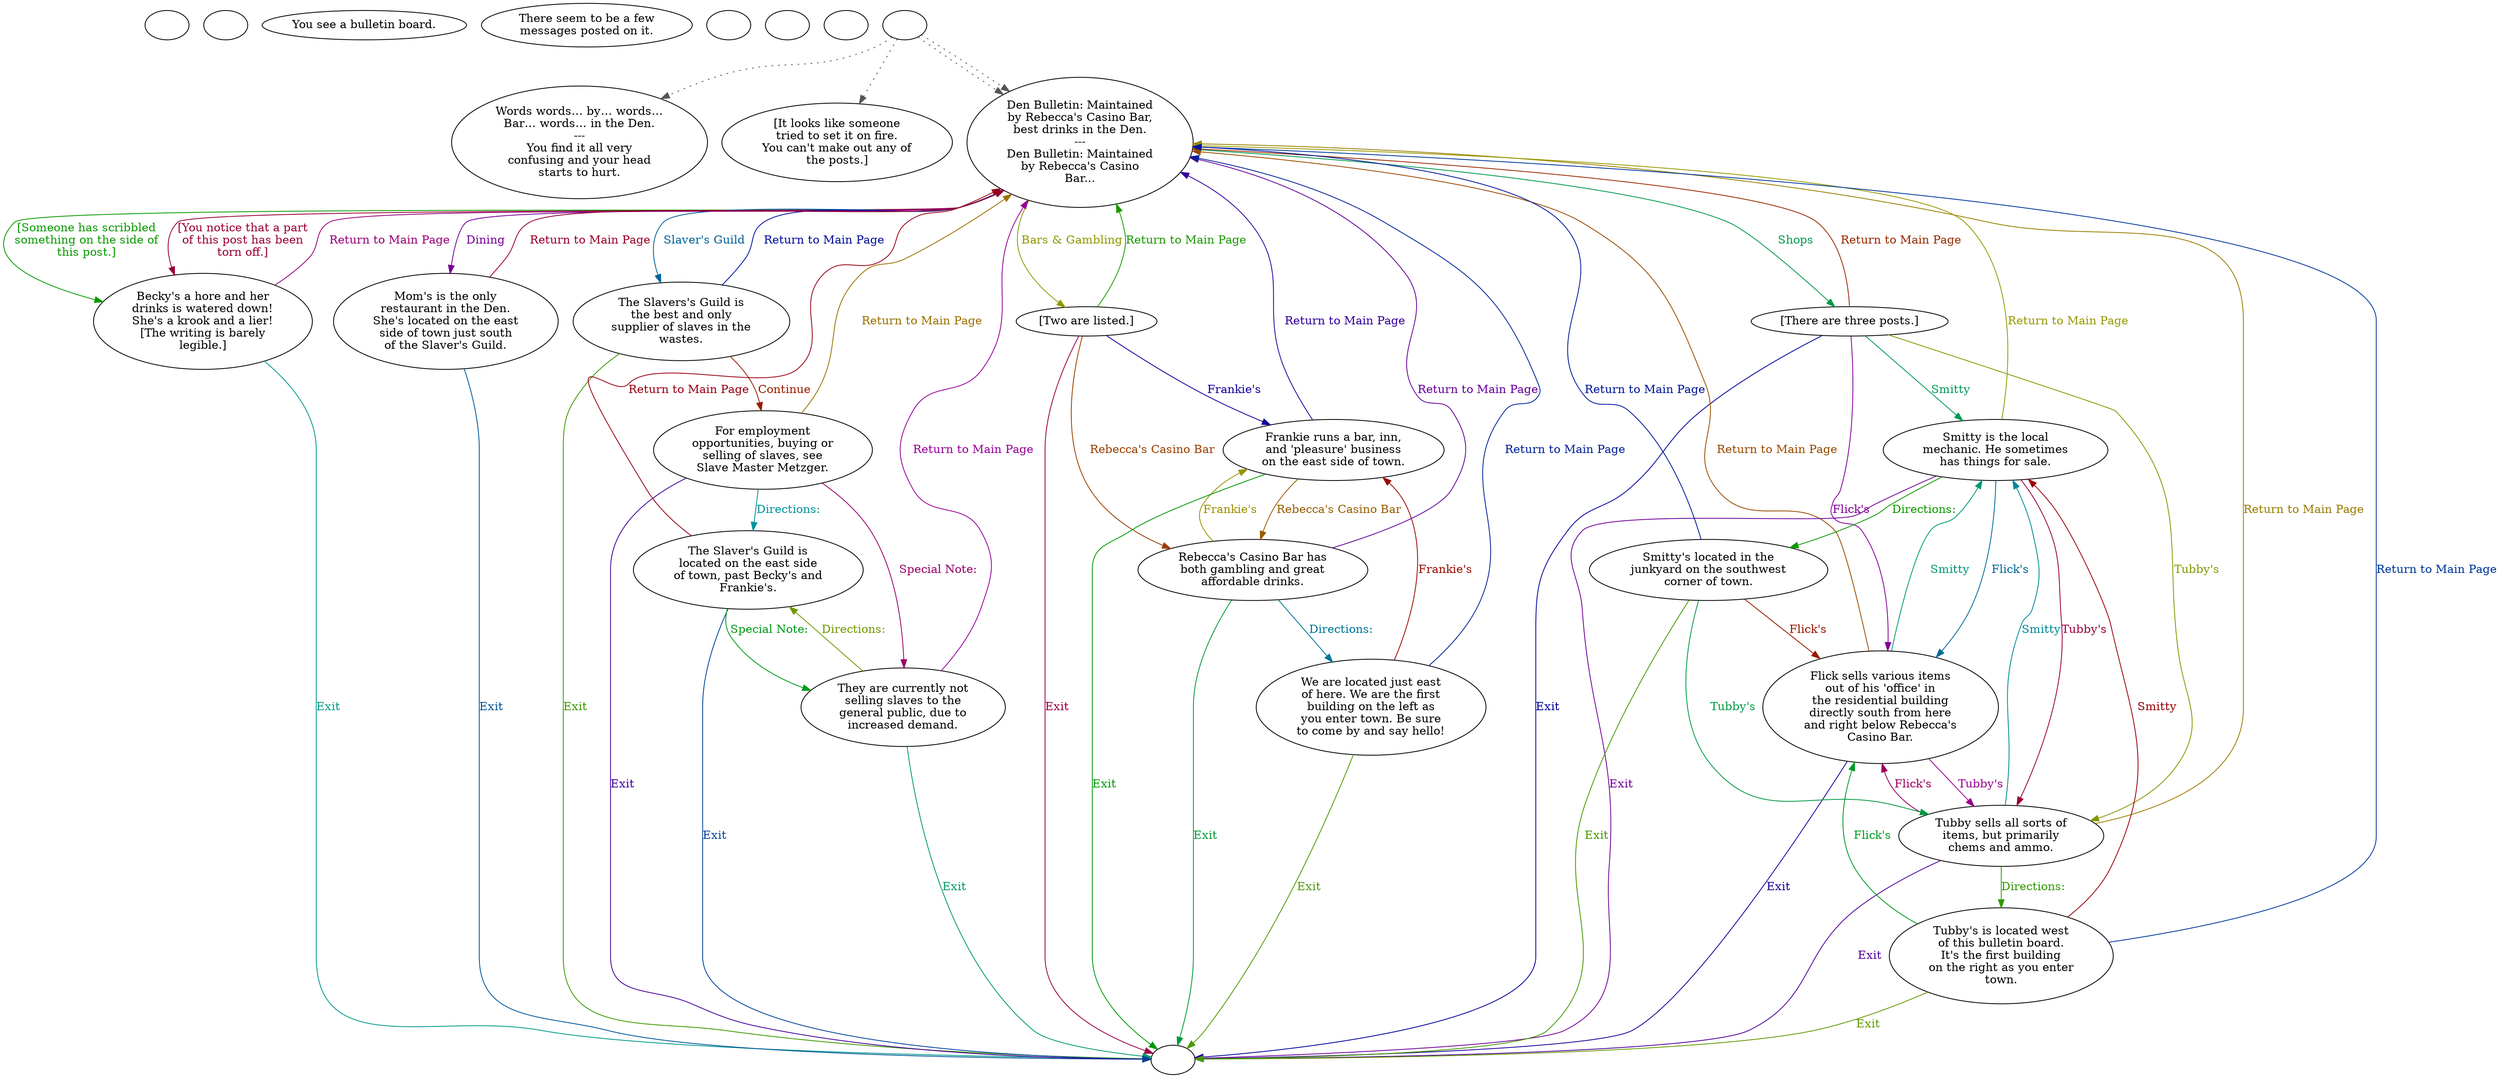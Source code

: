 digraph diBulBrd {
  "checkPartyMembersNearDoor" [style=filled       fillcolor="#FFFFFF"       color="#000000"]
  "checkPartyMembersNearDoor" [label=""]
  "start" [style=filled       fillcolor="#FFFFFF"       color="#000000"]
  "start" [label=""]
  "look_at_p_proc" [style=filled       fillcolor="#FFFFFF"       color="#000000"]
  "look_at_p_proc" [label="You see a bulletin board."]
  "description_p_proc" [style=filled       fillcolor="#FFFFFF"       color="#000000"]
  "description_p_proc" [label="There seem to be a few\nmessages posted on it."]
  "map_enter_p_proc" [style=filled       fillcolor="#FFFFFF"       color="#000000"]
  "map_enter_p_proc" [label=""]
  "map_exit_p_proc" [style=filled       fillcolor="#FFFFFF"       color="#000000"]
  "map_exit_p_proc" [label=""]
  "timed_event_p_proc" [style=filled       fillcolor="#FFFFFF"       color="#000000"]
  "timed_event_p_proc" [label=""]
  "use_p_proc" [style=filled       fillcolor="#FFFFFF"       color="#000000"]
  "use_p_proc" -> "Node010" [style=dotted color="#555555"]
  "use_p_proc" -> "Node013" [style=dotted color="#555555"]
  "use_p_proc" -> "Node001" [style=dotted color="#555555"]
  "use_p_proc" -> "Node001" [style=dotted color="#555555"]
  "use_p_proc" [label=""]
  "Node999" [style=filled       fillcolor="#FFFFFF"       color="#000000"]
  "Node999" [label=""]
  "Node001" [style=filled       fillcolor="#FFFFFF"       color="#000000"]
  "Node001" [label="Den Bulletin: Maintained\nby Rebecca's Casino Bar,\nbest drinks in the Den.\n---\nDen Bulletin: Maintained\nby Rebecca's Casino\nBar..."]
  "Node001" -> "Node009" [label="[Someone has scribbled\nsomething on the side of\nthis post.]" color="#089900" fontcolor="#089900"]
  "Node001" -> "Node009" [label="[You notice that a part\nof this post has been\ntorn off.]" color="#990035" fontcolor="#990035"]
  "Node001" -> "Node002" [label="Slaver's Guild" color="#006199" fontcolor="#006199"]
  "Node001" -> "Node006" [label="Bars & Gambling" color="#8E9900" fontcolor="#8E9900"]
  "Node001" -> "Node012" [label="Dining" color="#770099" fontcolor="#770099"]
  "Node001" -> "Node014" [label="Shops" color="#00994B" fontcolor="#00994B"]
  "Node002" [style=filled       fillcolor="#FFFFFF"       color="#000000"]
  "Node002" [label="The Slavers's Guild is\nthe best and only\nsupplier of slaves in the\nwastes."]
  "Node002" -> "Node003" [label="Continue" color="#991E00" fontcolor="#991E00"]
  "Node002" -> "Node001" [label="Return to Main Page" color="#000F99" fontcolor="#000F99"]
  "Node002" -> "Node999" [label="Exit" color="#3B9900" fontcolor="#3B9900"]
  "Node003" [style=filled       fillcolor="#FFFFFF"       color="#000000"]
  "Node003" [label="For employment\nopportunities, buying or\nselling of slaves, see\nSlave Master Metzger."]
  "Node003" -> "Node005" [label="Special Note:" color="#990068" fontcolor="#990068"]
  "Node003" -> "Node004" [label="Directions:" color="#009499" fontcolor="#009499"]
  "Node003" -> "Node001" [label="Return to Main Page" color="#997100" fontcolor="#997100"]
  "Node003" -> "Node999" [label="Exit" color="#440099" fontcolor="#440099"]
  "Node004" [style=filled       fillcolor="#FFFFFF"       color="#000000"]
  "Node004" [label="The Slaver's Guild is\nlocated on the east side\nof town, past Becky's and\nFrankie's."]
  "Node004" -> "Node005" [label="Special Note:" color="#009918" fontcolor="#009918"]
  "Node004" -> "Node001" [label="Return to Main Page" color="#990015" fontcolor="#990015"]
  "Node004" -> "Node999" [label="Exit" color="#004299" fontcolor="#004299"]
  "Node005" [style=filled       fillcolor="#FFFFFF"       color="#000000"]
  "Node005" [label="They are currently not\nselling slaves to the\ngeneral public, due to\nincreased demand."]
  "Node005" -> "Node004" [label="Directions:" color="#6E9900" fontcolor="#6E9900"]
  "Node005" -> "Node001" [label="Return to Main Page" color="#970099" fontcolor="#970099"]
  "Node005" -> "Node999" [label="Exit" color="#00996A" fontcolor="#00996A"]
  "Node006" [style=filled       fillcolor="#FFFFFF"       color="#000000"]
  "Node006" [label="[Two are listed.]"]
  "Node006" -> "Node007" [label="Rebecca's Casino Bar" color="#993E00" fontcolor="#993E00"]
  "Node006" -> "Node011" [label="Frankie's" color="#110099" fontcolor="#110099"]
  "Node006" -> "Node001" [label="Return to Main Page" color="#1C9900" fontcolor="#1C9900"]
  "Node006" -> "Node999" [label="Exit" color="#990048" fontcolor="#990048"]
  "Node007" [style=filled       fillcolor="#FFFFFF"       color="#000000"]
  "Node007" [label="Rebecca's Casino Bar has\nboth gambling and great\naffordable drinks."]
  "Node007" -> "Node008" [label="Directions:" color="#007599" fontcolor="#007599"]
  "Node007" -> "Node011" [label="Frankie's" color="#999000" fontcolor="#999000"]
  "Node007" -> "Node001" [label="Return to Main Page" color="#640099" fontcolor="#640099"]
  "Node007" -> "Node999" [label="Exit" color="#009937" fontcolor="#009937"]
  "Node008" [style=filled       fillcolor="#FFFFFF"       color="#000000"]
  "Node008" [label="We are located just east\nof here. We are the first\nbuilding on the left as\nyou enter town. Be sure\nto come by and say hello!"]
  "Node008" -> "Node011" [label="Frankie's" color="#990B00" fontcolor="#990B00"]
  "Node008" -> "Node001" [label="Return to Main Page" color="#002299" fontcolor="#002299"]
  "Node008" -> "Node999" [label="Exit" color="#4F9900" fontcolor="#4F9900"]
  "Node009" [style=filled       fillcolor="#FFFFFF"       color="#000000"]
  "Node009" [label="Becky's a hore and her\ndrinks is watered down!\nShe's a krook and a lier!\n[The writing is barely\nlegible.]"]
  "Node009" -> "Node001" [label="Return to Main Page" color="#99007B" fontcolor="#99007B"]
  "Node009" -> "Node999" [label="Exit" color="#00998A" fontcolor="#00998A"]
  "Node010" [style=filled       fillcolor="#FFFFFF"       color="#000000"]
  "Node010" [label="Words words… by… words…\nBar… words… in the Den.\n---\nYou find it all very\nconfusing and your head\nstarts to hurt."]
  "Node011" [style=filled       fillcolor="#FFFFFF"       color="#000000"]
  "Node011" [label="Frankie runs a bar, inn,\nand 'pleasure' business\non the east side of town."]
  "Node011" -> "Node007" [label="Rebecca's Casino Bar" color="#995D00" fontcolor="#995D00"]
  "Node011" -> "Node001" [label="Return to Main Page" color="#310099" fontcolor="#310099"]
  "Node011" -> "Node999" [label="Exit" color="#009904" fontcolor="#009904"]
  "Node012" [style=filled       fillcolor="#FFFFFF"       color="#000000"]
  "Node012" [label="Mom's is the only\nrestaurant in the Den.\nShe's located on the east\nside of town just south\nof the Slaver's Guild."]
  "Node012" -> "Node001" [label="Return to Main Page" color="#990029" fontcolor="#990029"]
  "Node012" -> "Node999" [label="Exit" color="#005599" fontcolor="#005599"]
  "Node013" [style=filled       fillcolor="#FFFFFF"       color="#000000"]
  "Node013" [label="[It looks like someone\ntried to set it on fire.\nYou can't make out any of\nthe posts.]"]
  "Node014" [style=filled       fillcolor="#FFFFFF"       color="#000000"]
  "Node014" [label="[There are three posts.]"]
  "Node014" -> "Node015" [label="Tubby's" color="#829900" fontcolor="#829900"]
  "Node014" -> "Node017" [label="Flick's" color="#830099" fontcolor="#830099"]
  "Node014" -> "Node018" [label="Smitty" color="#009957" fontcolor="#009957"]
  "Node014" -> "Node001" [label="Return to Main Page" color="#992A00" fontcolor="#992A00"]
  "Node014" -> "Node999" [label="Exit" color="#000299" fontcolor="#000299"]
  "Node015" [style=filled       fillcolor="#FFFFFF"       color="#000000"]
  "Node015" [label="Tubby sells all sorts of\nitems, but primarily\nchems and ammo."]
  "Node015" -> "Node016" [label="Directions:" color="#2F9900" fontcolor="#2F9900"]
  "Node015" -> "Node017" [label="Flick's" color="#99005C" fontcolor="#99005C"]
  "Node015" -> "Node018" [label="Smitty" color="#008899" fontcolor="#008899"]
  "Node015" -> "Node001" [label="Return to Main Page" color="#997D00" fontcolor="#997D00"]
  "Node015" -> "Node999" [label="Exit" color="#500099" fontcolor="#500099"]
  "Node016" [style=filled       fillcolor="#FFFFFF"       color="#000000"]
  "Node016" [label="Tubby's is located west\nof this bulletin board.\nIt's the first building\non the right as you enter\ntown."]
  "Node016" -> "Node017" [label="Flick's" color="#009924" fontcolor="#009924"]
  "Node016" -> "Node018" [label="Smitty" color="#990009" fontcolor="#990009"]
  "Node016" -> "Node001" [label="Return to Main Page" color="#003699" fontcolor="#003699"]
  "Node016" -> "Node999" [label="Exit" color="#629900" fontcolor="#629900"]
  "Node017" [style=filled       fillcolor="#FFFFFF"       color="#000000"]
  "Node017" [label="Flick sells various items\nout of his 'office' in\nthe residential building\ndirectly south from here\nand right below Rebecca's\nCasino Bar."]
  "Node017" -> "Node015" [label="Tubby's" color="#99008F" fontcolor="#99008F"]
  "Node017" -> "Node018" [label="Smitty" color="#009976" fontcolor="#009976"]
  "Node017" -> "Node001" [label="Return to Main Page" color="#994A00" fontcolor="#994A00"]
  "Node017" -> "Node999" [label="Exit" color="#1D0099" fontcolor="#1D0099"]
  "Node018" [style=filled       fillcolor="#FFFFFF"       color="#000000"]
  "Node018" [label="Smitty is the local\nmechanic. He sometimes\nhas things for sale."]
  "Node018" -> "Node019" [label="Directions:" color="#109900" fontcolor="#109900"]
  "Node018" -> "Node015" [label="Tubby's" color="#99003C" fontcolor="#99003C"]
  "Node018" -> "Node017" [label="Flick's" color="#006999" fontcolor="#006999"]
  "Node018" -> "Node001" [label="Return to Main Page" color="#959900" fontcolor="#959900"]
  "Node018" -> "Node999" [label="Exit" color="#700099" fontcolor="#700099"]
  "Node019" [style=filled       fillcolor="#FFFFFF"       color="#000000"]
  "Node019" [label="Smitty's located in the\njunkyard on the southwest\ncorner of town."]
  "Node019" -> "Node015" [label="Tubby's" color="#009943" fontcolor="#009943"]
  "Node019" -> "Node017" [label="Flick's" color="#991700" fontcolor="#991700"]
  "Node019" -> "Node001" [label="Return to Main Page" color="#001699" fontcolor="#001699"]
  "Node019" -> "Node999" [label="Exit" color="#439900" fontcolor="#439900"]
}